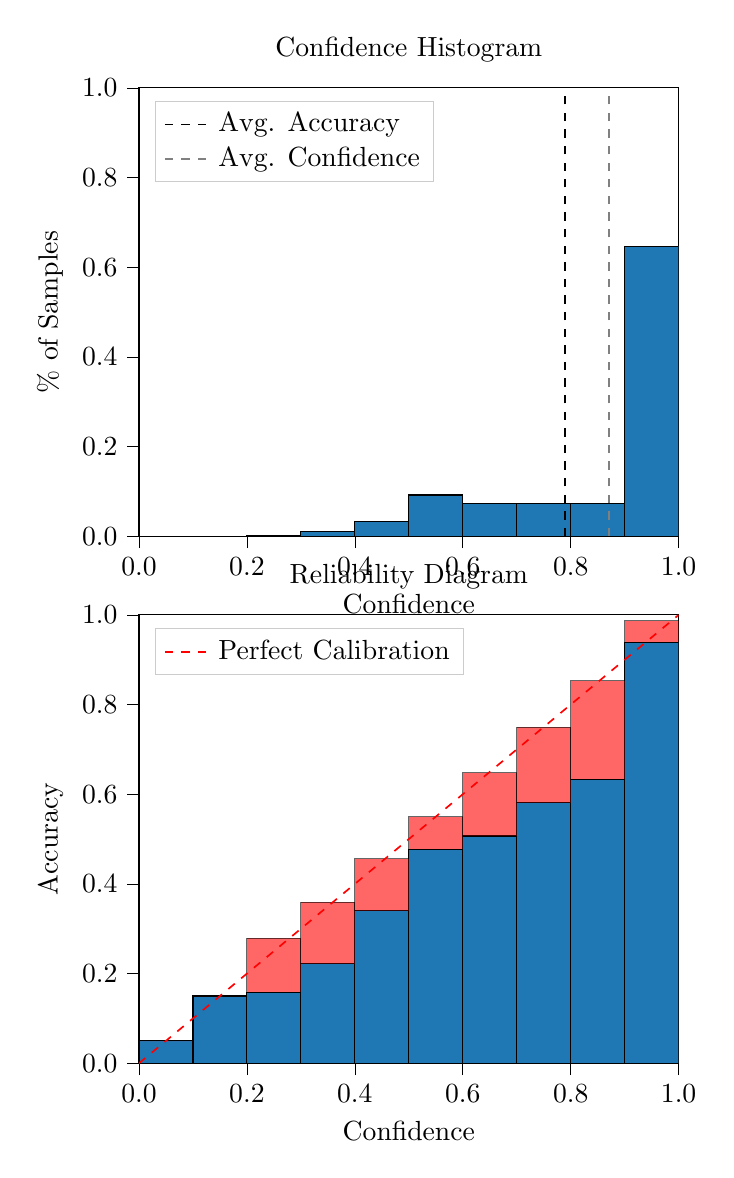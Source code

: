 % This file was created by tikzplotlib v0.9.8.
\begin{tikzpicture}

\definecolor{color0}{rgb}{0.122,0.467,0.706}

\begin{groupplot}[group style={group size=1 by 2}]
\nextgroupplot[
legend cell align={left},
legend style={
  fill opacity=0.8,
  draw opacity=1,
  text opacity=1,
  at={(0.03,0.97)},
  anchor=north west,
  draw=white!80!black
},
tick align=outside,
tick pos=left,
title={Confidence Histogram},
x grid style={white!69.02!black},
xlabel={Confidence},
xmin=0, xmax=1,
xtick style={color=black},
xtick={0,0.2,0.4,0.6,0.8,1},
xticklabels={0.0,0.2,0.4,0.6,0.8,1.0},
y grid style={white!69.02!black},
ylabel={\% of Samples},
ymin=0, ymax=1,
ytick style={color=black},
ytick={0,0.2,0.4,0.6,0.8,1},
yticklabels={0.0,0.2,0.4,0.6,0.8,1.0}
]
\draw[draw=black,fill=color0] (axis cs:-6.939e-18,0) rectangle (axis cs:0.1,0);
\draw[draw=black,fill=color0] (axis cs:0.1,0) rectangle (axis cs:0.2,0);
\draw[draw=black,fill=color0] (axis cs:0.2,0) rectangle (axis cs:0.3,0.002);
\draw[draw=black,fill=color0] (axis cs:0.3,0) rectangle (axis cs:0.4,0.01);
\draw[draw=black,fill=color0] (axis cs:0.4,0) rectangle (axis cs:0.5,0.032);
\draw[draw=black,fill=color0] (axis cs:0.5,0) rectangle (axis cs:0.6,0.092);
\draw[draw=black,fill=color0] (axis cs:0.6,0) rectangle (axis cs:0.7,0.072);
\draw[draw=black,fill=color0] (axis cs:0.7,0) rectangle (axis cs:0.8,0.072);
\draw[draw=black,fill=color0] (axis cs:0.8,0) rectangle (axis cs:0.9,0.072);
\draw[draw=black,fill=color0] (axis cs:0.9,0) rectangle (axis cs:1,0.647);
\addplot [semithick, black, dashed]
table {%
0.789 0
0.789 1
};
\addlegendentry{Avg. Accuracy}
\addplot [semithick, white!50.196!black, dashed]
table {%
0.871 0
0.871 1
};
\addlegendentry{Avg. Confidence}

\nextgroupplot[
legend cell align={left},
legend style={
  fill opacity=0.8,
  draw opacity=1,
  text opacity=1,
  at={(0.03,0.97)},
  anchor=north west,
  draw=white!80!black
},
tick align=outside,
tick pos=left,
title={Reliability Diagram},
x grid style={white!69.02!black},
xlabel={Confidence},
xmin=0, xmax=1,
xtick style={color=black},
xtick={0,0.2,0.4,0.6,0.8,1},
xticklabels={0.0,0.2,0.4,0.6,0.8,1.0},
y grid style={white!69.02!black},
ylabel={Accuracy},
ymin=0, ymax=1,
ytick style={color=black},
ytick={0,0.2,0.4,0.6,0.8,1},
yticklabels={0.0,0.2,0.4,0.6,0.8,1.0}
]
\draw[draw=black,fill=color0] (axis cs:-6.939e-18,0) rectangle (axis cs:0.1,0.05);
\draw[draw=black,fill=color0] (axis cs:0.1,0) rectangle (axis cs:0.2,0.15);
\draw[draw=black,fill=color0] (axis cs:0.2,0) rectangle (axis cs:0.3,0.158);
\draw[draw=black,fill=color0] (axis cs:0.3,0) rectangle (axis cs:0.4,0.222);
\draw[draw=black,fill=color0] (axis cs:0.4,0) rectangle (axis cs:0.5,0.34);
\draw[draw=black,fill=color0] (axis cs:0.5,0) rectangle (axis cs:0.6,0.477);
\draw[draw=black,fill=color0] (axis cs:0.6,0) rectangle (axis cs:0.7,0.507);
\draw[draw=black,fill=color0] (axis cs:0.7,0) rectangle (axis cs:0.8,0.581);
\draw[draw=black,fill=color0] (axis cs:0.8,0) rectangle (axis cs:0.9,0.633);
\draw[draw=black,fill=color0] (axis cs:0.9,0) rectangle (axis cs:1,0.939);
\draw[draw=black,fill=red,opacity=0.6] (axis cs:-6.939e-18,0.05) rectangle (axis cs:0.1,0.05);
\draw[draw=black,fill=red,opacity=0.6] (axis cs:0.1,0.15) rectangle (axis cs:0.2,0.15);
\draw[draw=black,fill=red,opacity=0.6] (axis cs:0.2,0.158) rectangle (axis cs:0.3,0.279);
\draw[draw=black,fill=red,opacity=0.6] (axis cs:0.3,0.222) rectangle (axis cs:0.4,0.359);
\draw[draw=black,fill=red,opacity=0.6] (axis cs:0.4,0.34) rectangle (axis cs:0.5,0.456);
\draw[draw=black,fill=red,opacity=0.6] (axis cs:0.5,0.477) rectangle (axis cs:0.6,0.55);
\draw[draw=black,fill=red,opacity=0.6] (axis cs:0.6,0.507) rectangle (axis cs:0.7,0.648);
\draw[draw=black,fill=red,opacity=0.6] (axis cs:0.7,0.581) rectangle (axis cs:0.8,0.749);
\draw[draw=black,fill=red,opacity=0.6] (axis cs:0.8,0.633) rectangle (axis cs:0.9,0.853);
\draw[draw=black,fill=red,opacity=0.6] (axis cs:0.9,0.939) rectangle (axis cs:1,0.987);
\addplot [semithick, red, dashed]
table {%
0 0
1 1
};
\addlegendentry{Perfect Calibration}
\end{groupplot}

\end{tikzpicture}
